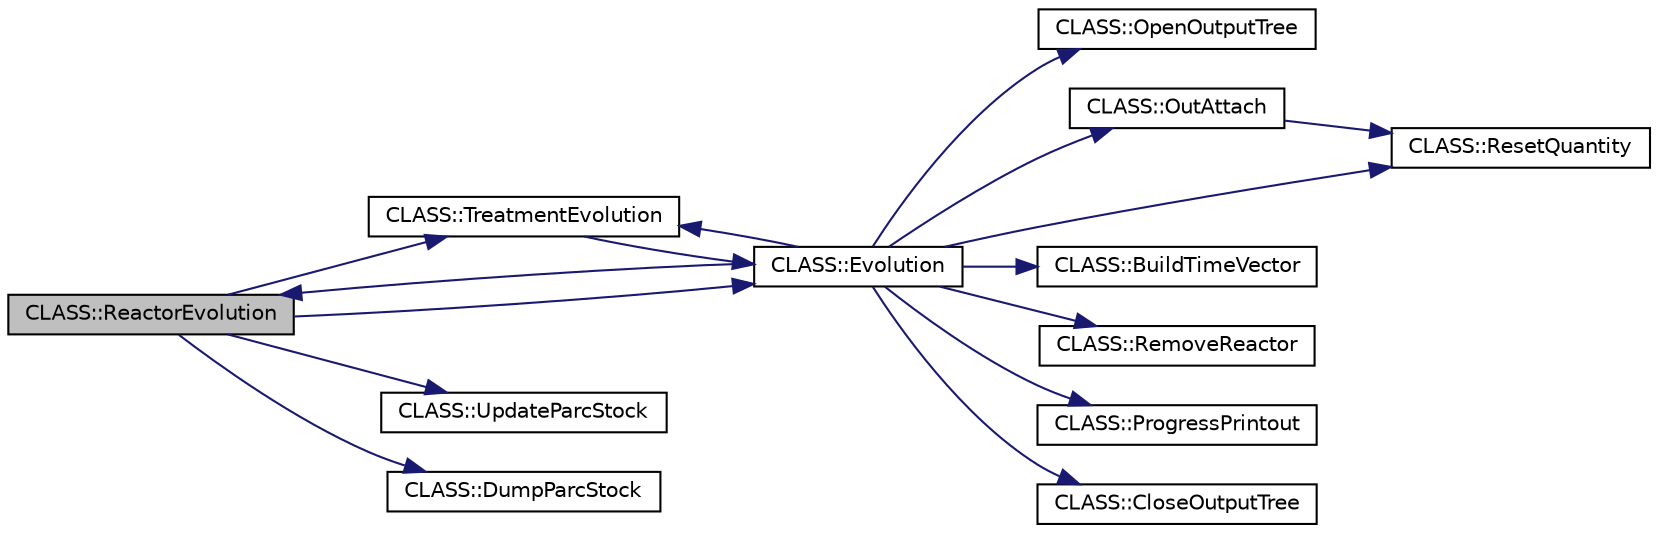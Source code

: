 digraph G
{
  edge [fontname="Helvetica",fontsize="10",labelfontname="Helvetica",labelfontsize="10"];
  node [fontname="Helvetica",fontsize="10",shape=record];
  rankdir="LR";
  Node1 [label="CLASS::ReactorEvolution",height=0.2,width=0.4,color="black", fillcolor="grey75", style="filled" fontcolor="black"];
  Node1 -> Node2 [color="midnightblue",fontsize="10",style="solid",fontname="Helvetica"];
  Node2 [label="CLASS::TreatmentEvolution",height=0.2,width=0.4,color="black", fillcolor="white", style="filled",URL="$class_c_l_a_s_s.html#a81e2528b2c42caf959340ca806f4bb17",tooltip="Do TF Evolution."];
  Node2 -> Node3 [color="midnightblue",fontsize="10",style="solid",fontname="Helvetica"];
  Node3 [label="CLASS::Evolution",height=0.2,width=0.4,color="black", fillcolor="white", style="filled",URL="$class_c_l_a_s_s.html#a4102b9e64bbd2f7de9d06b553b8b2131",tooltip="Do the Evolution."];
  Node3 -> Node4 [color="midnightblue",fontsize="10",style="solid",fontname="Helvetica"];
  Node4 [label="CLASS::OpenOutputTree",height=0.2,width=0.4,color="black", fillcolor="white", style="filled",URL="$class_c_l_a_s_s.html#ac6a82af40e451af6a53d11b87531e1d1"];
  Node3 -> Node5 [color="midnightblue",fontsize="10",style="solid",fontname="Helvetica"];
  Node5 [label="CLASS::OutAttach",height=0.2,width=0.4,color="black", fillcolor="white", style="filled",URL="$class_c_l_a_s_s.html#a806a1b5b0f22e709b6b186571cbb348f"];
  Node5 -> Node6 [color="midnightblue",fontsize="10",style="solid",fontname="Helvetica"];
  Node6 [label="CLASS::ResetQuantity",height=0.2,width=0.4,color="black", fillcolor="white", style="filled",URL="$class_c_l_a_s_s.html#ae7627eb81f1625166010aa15258cf472"];
  Node3 -> Node7 [color="midnightblue",fontsize="10",style="solid",fontname="Helvetica"];
  Node7 [label="CLASS::BuildTimeVector",height=0.2,width=0.4,color="black", fillcolor="white", style="filled",URL="$class_c_l_a_s_s.html#a8b41eecda1caabf1315161b5ef621383",tooltip="Build the Time Evolution Vector."];
  Node3 -> Node6 [color="midnightblue",fontsize="10",style="solid",fontname="Helvetica"];
  Node3 -> Node1 [color="midnightblue",fontsize="10",style="solid",fontname="Helvetica"];
  Node3 -> Node8 [color="midnightblue",fontsize="10",style="solid",fontname="Helvetica"];
  Node8 [label="CLASS::RemoveReactor",height=0.2,width=0.4,color="black", fillcolor="white", style="filled",URL="$class_c_l_a_s_s.html#a75039bae02880c1733359ab795476734"];
  Node3 -> Node2 [color="midnightblue",fontsize="10",style="solid",fontname="Helvetica"];
  Node3 -> Node9 [color="midnightblue",fontsize="10",style="solid",fontname="Helvetica"];
  Node9 [label="CLASS::ProgressPrintout",height=0.2,width=0.4,color="black", fillcolor="white", style="filled",URL="$class_c_l_a_s_s.html#a17b090d3bac87001c1238ce0062f6bc2"];
  Node3 -> Node10 [color="midnightblue",fontsize="10",style="solid",fontname="Helvetica"];
  Node10 [label="CLASS::CloseOutputTree",height=0.2,width=0.4,color="black", fillcolor="white", style="filled",URL="$class_c_l_a_s_s.html#af3c4859cbbd786b2bf1592a0b42a5933"];
  Node1 -> Node3 [color="midnightblue",fontsize="10",style="solid",fontname="Helvetica"];
  Node1 -> Node11 [color="midnightblue",fontsize="10",style="solid",fontname="Helvetica"];
  Node11 [label="CLASS::UpdateParcStock",height=0.2,width=0.4,color="black", fillcolor="white", style="filled",URL="$class_c_l_a_s_s.html#a168b66c163403cc2b3bc6b73005fb5db"];
  Node1 -> Node12 [color="midnightblue",fontsize="10",style="solid",fontname="Helvetica"];
  Node12 [label="CLASS::DumpParcStock",height=0.2,width=0.4,color="black", fillcolor="white", style="filled",URL="$class_c_l_a_s_s.html#a75e2d97d95daf659ec249ef6698ae0f8"];
}

